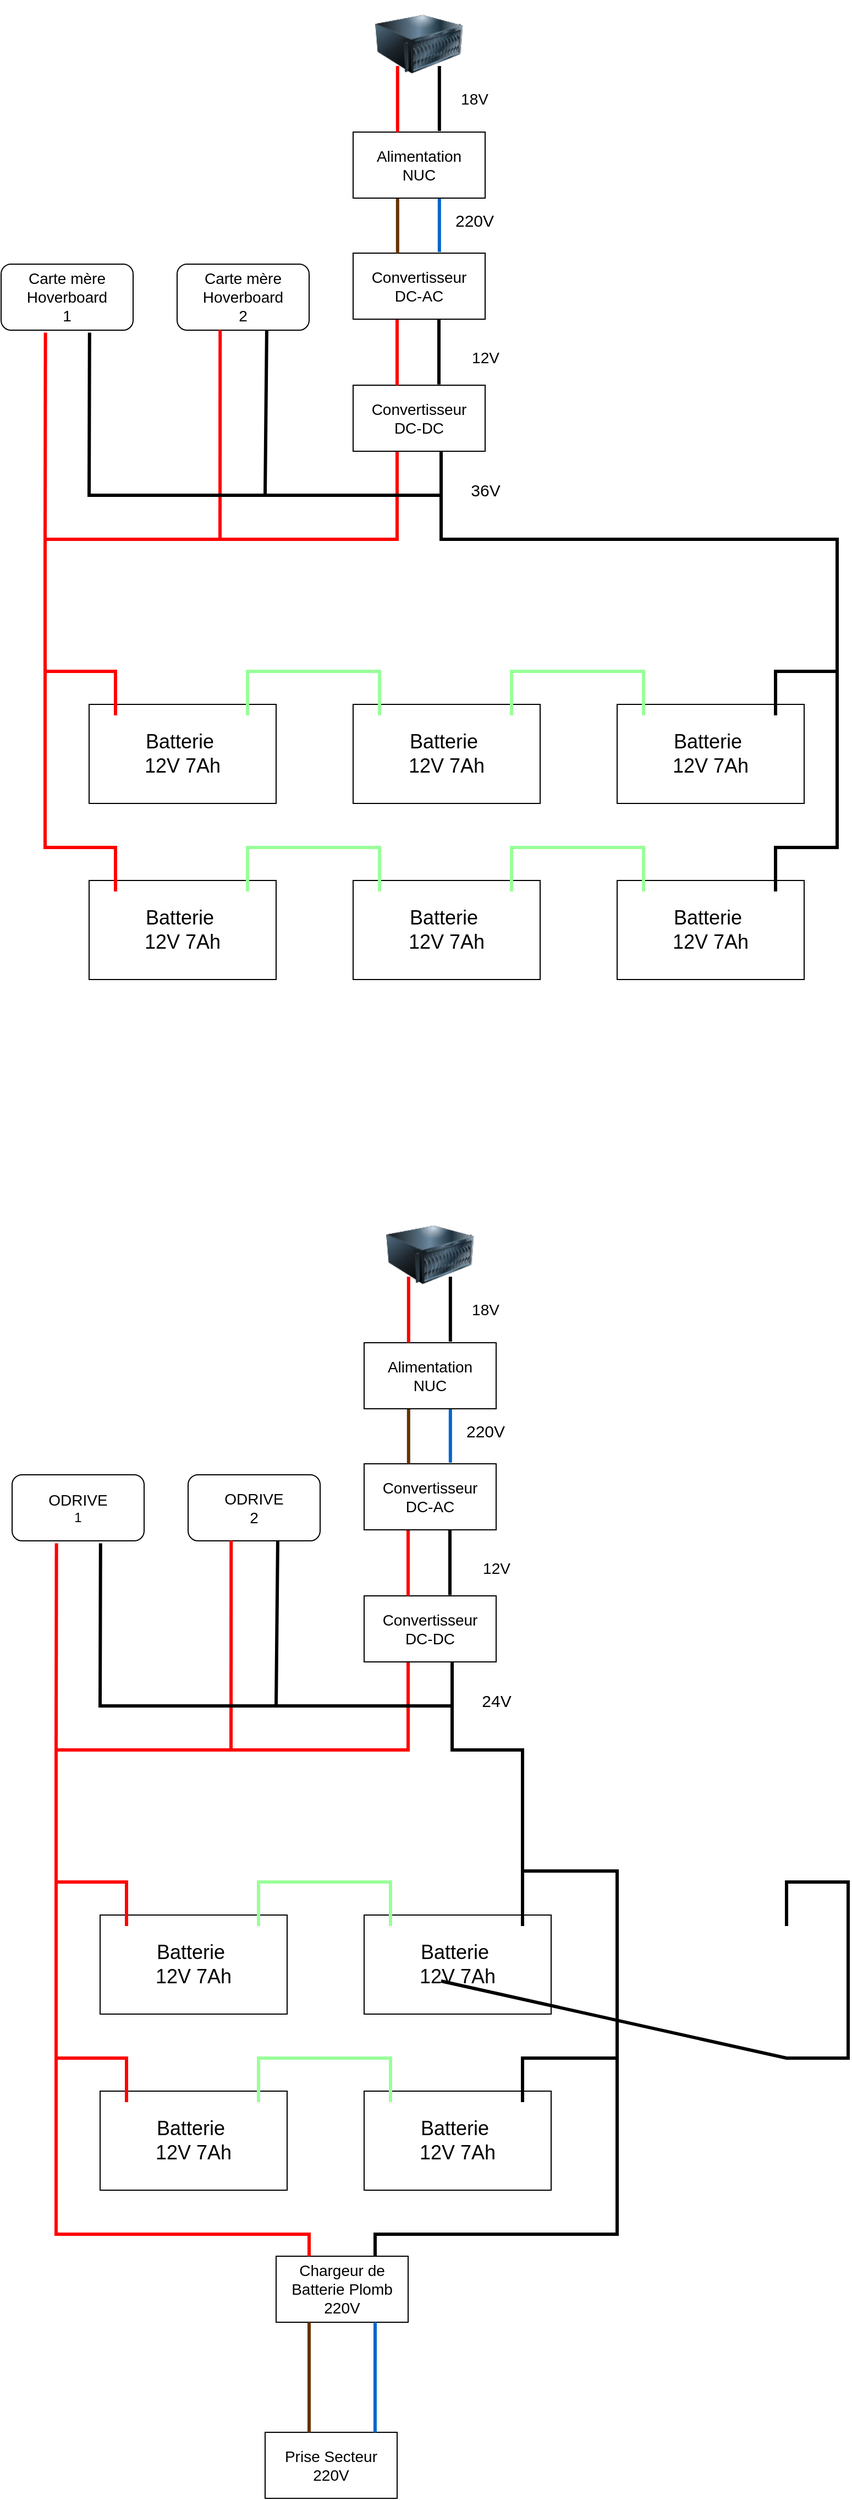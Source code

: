 <mxfile version="21.0.2" type="github">
  <diagram name="Page-1" id="TTgNuacHc4gbYRgBJWNJ">
    <mxGraphModel dx="2726" dy="2740" grid="1" gridSize="10" guides="1" tooltips="1" connect="1" arrows="1" fold="1" page="1" pageScale="1" pageWidth="827" pageHeight="1169" math="0" shadow="0">
      <root>
        <mxCell id="0" />
        <mxCell id="1" parent="0" />
        <mxCell id="q9FcZdLC-lB_A-nZc9Rd-5" value="" style="group" vertex="1" connectable="0" parent="1">
          <mxGeometry x="120" y="270" width="170" height="90" as="geometry" />
        </mxCell>
        <mxCell id="q9FcZdLC-lB_A-nZc9Rd-1" value="&lt;font style=&quot;font-size: 18px;&quot;&gt;Batterie&amp;nbsp;&lt;br&gt;12V 7Ah&lt;/font&gt;" style="rounded=0;whiteSpace=wrap;html=1;" vertex="1" parent="q9FcZdLC-lB_A-nZc9Rd-5">
          <mxGeometry width="170" height="90" as="geometry" />
        </mxCell>
        <mxCell id="q9FcZdLC-lB_A-nZc9Rd-3" value="" style="shape=image;html=1;verticalAlign=top;verticalLabelPosition=bottom;labelBackgroundColor=#ffffff;imageAspect=0;aspect=fixed;image=https://cdn4.iconfinder.com/data/icons/ionicons/512/icon-minus-circled-128.png" vertex="1" parent="q9FcZdLC-lB_A-nZc9Rd-5">
          <mxGeometry x="130" y="10" width="28" height="28" as="geometry" />
        </mxCell>
        <mxCell id="q9FcZdLC-lB_A-nZc9Rd-4" value="" style="shape=image;html=1;verticalAlign=top;verticalLabelPosition=bottom;labelBackgroundColor=#ffffff;imageAspect=0;aspect=fixed;image=https://cdn4.iconfinder.com/data/icons/ionicons/512/icon-plus-circled-128.png;imageBackground=none;" vertex="1" parent="q9FcZdLC-lB_A-nZc9Rd-5">
          <mxGeometry x="10" y="10" width="28" height="28" as="geometry" />
        </mxCell>
        <mxCell id="q9FcZdLC-lB_A-nZc9Rd-6" value="" style="group" vertex="1" connectable="0" parent="1">
          <mxGeometry x="360" y="270" width="170" height="90" as="geometry" />
        </mxCell>
        <mxCell id="q9FcZdLC-lB_A-nZc9Rd-7" value="&lt;font style=&quot;font-size: 18px;&quot;&gt;Batterie&amp;nbsp;&lt;br&gt;12V 7Ah&lt;/font&gt;" style="rounded=0;whiteSpace=wrap;html=1;" vertex="1" parent="q9FcZdLC-lB_A-nZc9Rd-6">
          <mxGeometry width="170" height="90" as="geometry" />
        </mxCell>
        <mxCell id="q9FcZdLC-lB_A-nZc9Rd-8" value="" style="shape=image;html=1;verticalAlign=top;verticalLabelPosition=bottom;labelBackgroundColor=#ffffff;imageAspect=0;aspect=fixed;image=https://cdn4.iconfinder.com/data/icons/ionicons/512/icon-minus-circled-128.png" vertex="1" parent="q9FcZdLC-lB_A-nZc9Rd-6">
          <mxGeometry x="130" y="10" width="28" height="28" as="geometry" />
        </mxCell>
        <mxCell id="q9FcZdLC-lB_A-nZc9Rd-9" value="" style="shape=image;html=1;verticalAlign=top;verticalLabelPosition=bottom;labelBackgroundColor=#ffffff;imageAspect=0;aspect=fixed;image=https://cdn4.iconfinder.com/data/icons/ionicons/512/icon-plus-circled-128.png;imageBackground=none;" vertex="1" parent="q9FcZdLC-lB_A-nZc9Rd-6">
          <mxGeometry x="10" y="10" width="28" height="28" as="geometry" />
        </mxCell>
        <mxCell id="q9FcZdLC-lB_A-nZc9Rd-10" value="" style="group" vertex="1" connectable="0" parent="1">
          <mxGeometry x="600" y="270" width="170" height="90" as="geometry" />
        </mxCell>
        <mxCell id="q9FcZdLC-lB_A-nZc9Rd-11" value="&lt;font style=&quot;font-size: 18px;&quot;&gt;Batterie&amp;nbsp;&lt;br&gt;12V 7Ah&lt;/font&gt;" style="rounded=0;whiteSpace=wrap;html=1;" vertex="1" parent="q9FcZdLC-lB_A-nZc9Rd-10">
          <mxGeometry width="170" height="90" as="geometry" />
        </mxCell>
        <mxCell id="q9FcZdLC-lB_A-nZc9Rd-12" value="" style="shape=image;html=1;verticalAlign=top;verticalLabelPosition=bottom;labelBackgroundColor=#ffffff;imageAspect=0;aspect=fixed;image=https://cdn4.iconfinder.com/data/icons/ionicons/512/icon-minus-circled-128.png" vertex="1" parent="q9FcZdLC-lB_A-nZc9Rd-10">
          <mxGeometry x="130" y="10" width="28" height="28" as="geometry" />
        </mxCell>
        <mxCell id="q9FcZdLC-lB_A-nZc9Rd-13" value="" style="shape=image;html=1;verticalAlign=top;verticalLabelPosition=bottom;labelBackgroundColor=#ffffff;imageAspect=0;aspect=fixed;image=https://cdn4.iconfinder.com/data/icons/ionicons/512/icon-plus-circled-128.png;imageBackground=none;" vertex="1" parent="q9FcZdLC-lB_A-nZc9Rd-10">
          <mxGeometry x="10" y="10" width="28" height="28" as="geometry" />
        </mxCell>
        <mxCell id="q9FcZdLC-lB_A-nZc9Rd-14" value="" style="group" vertex="1" connectable="0" parent="1">
          <mxGeometry x="120" y="110" width="170" height="90" as="geometry" />
        </mxCell>
        <mxCell id="q9FcZdLC-lB_A-nZc9Rd-15" value="&lt;font style=&quot;font-size: 18px;&quot;&gt;Batterie&amp;nbsp;&lt;br&gt;12V 7Ah&lt;/font&gt;" style="rounded=0;whiteSpace=wrap;html=1;" vertex="1" parent="q9FcZdLC-lB_A-nZc9Rd-14">
          <mxGeometry width="170" height="90" as="geometry" />
        </mxCell>
        <mxCell id="q9FcZdLC-lB_A-nZc9Rd-16" value="" style="shape=image;html=1;verticalAlign=top;verticalLabelPosition=bottom;labelBackgroundColor=#ffffff;imageAspect=0;aspect=fixed;image=https://cdn4.iconfinder.com/data/icons/ionicons/512/icon-minus-circled-128.png" vertex="1" parent="q9FcZdLC-lB_A-nZc9Rd-14">
          <mxGeometry x="130" y="10" width="28" height="28" as="geometry" />
        </mxCell>
        <mxCell id="q9FcZdLC-lB_A-nZc9Rd-17" value="" style="shape=image;html=1;verticalAlign=top;verticalLabelPosition=bottom;labelBackgroundColor=#ffffff;imageAspect=0;aspect=fixed;image=https://cdn4.iconfinder.com/data/icons/ionicons/512/icon-plus-circled-128.png;imageBackground=none;" vertex="1" parent="q9FcZdLC-lB_A-nZc9Rd-14">
          <mxGeometry x="10" y="10" width="28" height="28" as="geometry" />
        </mxCell>
        <mxCell id="q9FcZdLC-lB_A-nZc9Rd-18" value="" style="group" vertex="1" connectable="0" parent="1">
          <mxGeometry x="360" y="110" width="170" height="90" as="geometry" />
        </mxCell>
        <mxCell id="q9FcZdLC-lB_A-nZc9Rd-19" value="&lt;font style=&quot;font-size: 18px;&quot;&gt;Batterie&amp;nbsp;&lt;br&gt;12V 7Ah&lt;/font&gt;" style="rounded=0;whiteSpace=wrap;html=1;" vertex="1" parent="q9FcZdLC-lB_A-nZc9Rd-18">
          <mxGeometry width="170" height="90" as="geometry" />
        </mxCell>
        <mxCell id="q9FcZdLC-lB_A-nZc9Rd-20" value="" style="shape=image;html=1;verticalAlign=top;verticalLabelPosition=bottom;labelBackgroundColor=#ffffff;imageAspect=0;aspect=fixed;image=https://cdn4.iconfinder.com/data/icons/ionicons/512/icon-minus-circled-128.png" vertex="1" parent="q9FcZdLC-lB_A-nZc9Rd-18">
          <mxGeometry x="130" y="10" width="28" height="28" as="geometry" />
        </mxCell>
        <mxCell id="q9FcZdLC-lB_A-nZc9Rd-21" value="" style="shape=image;html=1;verticalAlign=top;verticalLabelPosition=bottom;labelBackgroundColor=#ffffff;imageAspect=0;aspect=fixed;image=https://cdn4.iconfinder.com/data/icons/ionicons/512/icon-plus-circled-128.png;imageBackground=none;" vertex="1" parent="q9FcZdLC-lB_A-nZc9Rd-18">
          <mxGeometry x="10" y="10" width="28" height="28" as="geometry" />
        </mxCell>
        <mxCell id="q9FcZdLC-lB_A-nZc9Rd-22" value="" style="group" vertex="1" connectable="0" parent="1">
          <mxGeometry x="600" y="110" width="170" height="90" as="geometry" />
        </mxCell>
        <mxCell id="q9FcZdLC-lB_A-nZc9Rd-23" value="&lt;font style=&quot;font-size: 18px;&quot;&gt;Batterie&amp;nbsp;&lt;br&gt;12V 7Ah&lt;/font&gt;" style="rounded=0;whiteSpace=wrap;html=1;" vertex="1" parent="q9FcZdLC-lB_A-nZc9Rd-22">
          <mxGeometry width="170" height="90" as="geometry" />
        </mxCell>
        <mxCell id="q9FcZdLC-lB_A-nZc9Rd-24" value="" style="shape=image;html=1;verticalAlign=top;verticalLabelPosition=bottom;labelBackgroundColor=#ffffff;imageAspect=0;aspect=fixed;image=https://cdn4.iconfinder.com/data/icons/ionicons/512/icon-minus-circled-128.png" vertex="1" parent="q9FcZdLC-lB_A-nZc9Rd-22">
          <mxGeometry x="130" y="10" width="28" height="28" as="geometry" />
        </mxCell>
        <mxCell id="q9FcZdLC-lB_A-nZc9Rd-25" value="" style="shape=image;html=1;verticalAlign=top;verticalLabelPosition=bottom;labelBackgroundColor=#ffffff;imageAspect=0;aspect=fixed;image=https://cdn4.iconfinder.com/data/icons/ionicons/512/icon-plus-circled-128.png;imageBackground=none;" vertex="1" parent="q9FcZdLC-lB_A-nZc9Rd-22">
          <mxGeometry x="10" y="10" width="28" height="28" as="geometry" />
        </mxCell>
        <mxCell id="q9FcZdLC-lB_A-nZc9Rd-26" value="" style="endArrow=none;html=1;rounded=0;exitX=0.5;exitY=0;exitDx=0;exitDy=0;entryX=0.5;entryY=0;entryDx=0;entryDy=0;strokeWidth=3;strokeColor=#99FF99;" edge="1" parent="1" source="q9FcZdLC-lB_A-nZc9Rd-3" target="q9FcZdLC-lB_A-nZc9Rd-9">
          <mxGeometry width="50" height="50" relative="1" as="geometry">
            <mxPoint x="300" y="220" as="sourcePoint" />
            <mxPoint x="350" y="170" as="targetPoint" />
            <Array as="points">
              <mxPoint x="264" y="240" />
              <mxPoint x="384" y="240" />
            </Array>
          </mxGeometry>
        </mxCell>
        <mxCell id="q9FcZdLC-lB_A-nZc9Rd-27" value="" style="endArrow=none;html=1;rounded=0;exitX=0.5;exitY=0;exitDx=0;exitDy=0;entryX=0.5;entryY=0;entryDx=0;entryDy=0;strokeWidth=3;strokeColor=#99FF99;" edge="1" parent="1" source="q9FcZdLC-lB_A-nZc9Rd-13" target="q9FcZdLC-lB_A-nZc9Rd-8">
          <mxGeometry width="50" height="50" relative="1" as="geometry">
            <mxPoint x="300" y="220" as="sourcePoint" />
            <mxPoint x="350" y="170" as="targetPoint" />
            <Array as="points">
              <mxPoint x="624" y="240" />
              <mxPoint x="504" y="240" />
            </Array>
          </mxGeometry>
        </mxCell>
        <mxCell id="q9FcZdLC-lB_A-nZc9Rd-28" value="" style="endArrow=none;html=1;rounded=0;exitX=0.5;exitY=0;exitDx=0;exitDy=0;entryX=0.5;entryY=0;entryDx=0;entryDy=0;strokeWidth=3;strokeColor=#99FF99;" edge="1" parent="1" source="q9FcZdLC-lB_A-nZc9Rd-16" target="q9FcZdLC-lB_A-nZc9Rd-21">
          <mxGeometry width="50" height="50" relative="1" as="geometry">
            <mxPoint x="300" y="220" as="sourcePoint" />
            <mxPoint x="350" y="170" as="targetPoint" />
            <Array as="points">
              <mxPoint x="264" y="80" />
              <mxPoint x="384" y="80" />
            </Array>
          </mxGeometry>
        </mxCell>
        <mxCell id="q9FcZdLC-lB_A-nZc9Rd-30" value="" style="endArrow=none;html=1;rounded=0;entryX=0.5;entryY=0;entryDx=0;entryDy=0;exitX=0.5;exitY=0;exitDx=0;exitDy=0;strokeWidth=3;strokeColor=#99FF99;" edge="1" parent="1" source="q9FcZdLC-lB_A-nZc9Rd-20" target="q9FcZdLC-lB_A-nZc9Rd-25">
          <mxGeometry width="50" height="50" relative="1" as="geometry">
            <mxPoint x="300" y="220" as="sourcePoint" />
            <mxPoint x="350" y="170" as="targetPoint" />
            <Array as="points">
              <mxPoint x="504" y="80" />
              <mxPoint x="624" y="80" />
            </Array>
          </mxGeometry>
        </mxCell>
        <mxCell id="q9FcZdLC-lB_A-nZc9Rd-31" value="" style="endArrow=none;html=1;rounded=0;exitX=0.5;exitY=0;exitDx=0;exitDy=0;entryX=0.5;entryY=0;entryDx=0;entryDy=0;strokeWidth=3;strokeColor=#FF0000;" edge="1" parent="1" source="q9FcZdLC-lB_A-nZc9Rd-4" target="q9FcZdLC-lB_A-nZc9Rd-17">
          <mxGeometry width="50" height="50" relative="1" as="geometry">
            <mxPoint x="360" y="230" as="sourcePoint" />
            <mxPoint x="410" y="180" as="targetPoint" />
            <Array as="points">
              <mxPoint x="144" y="240" />
              <mxPoint x="80" y="240" />
              <mxPoint x="80" y="80" />
              <mxPoint x="144" y="80" />
            </Array>
          </mxGeometry>
        </mxCell>
        <mxCell id="q9FcZdLC-lB_A-nZc9Rd-32" value="" style="endArrow=none;html=1;rounded=0;exitX=0.5;exitY=0;exitDx=0;exitDy=0;entryX=0.5;entryY=0;entryDx=0;entryDy=0;strokeWidth=3;" edge="1" parent="1" source="q9FcZdLC-lB_A-nZc9Rd-12" target="q9FcZdLC-lB_A-nZc9Rd-24">
          <mxGeometry width="50" height="50" relative="1" as="geometry">
            <mxPoint x="430" y="170" as="sourcePoint" />
            <mxPoint x="480" y="120" as="targetPoint" />
            <Array as="points">
              <mxPoint x="744" y="240" />
              <mxPoint x="800" y="240" />
              <mxPoint x="800" y="80" />
              <mxPoint x="744" y="80" />
            </Array>
          </mxGeometry>
        </mxCell>
        <mxCell id="q9FcZdLC-lB_A-nZc9Rd-33" value="" style="endArrow=none;html=1;rounded=0;strokeWidth=3;strokeColor=#FF0000;" edge="1" parent="1">
          <mxGeometry width="50" height="50" relative="1" as="geometry">
            <mxPoint x="80" y="80" as="sourcePoint" />
            <mxPoint x="400" y="-120" as="targetPoint" />
            <Array as="points">
              <mxPoint x="80" y="-40" />
              <mxPoint x="400" y="-40" />
            </Array>
          </mxGeometry>
        </mxCell>
        <mxCell id="q9FcZdLC-lB_A-nZc9Rd-34" value="" style="endArrow=none;html=1;rounded=0;strokeWidth=3;" edge="1" parent="1">
          <mxGeometry width="50" height="50" relative="1" as="geometry">
            <mxPoint x="800" y="80" as="sourcePoint" />
            <mxPoint x="440" y="-120" as="targetPoint" />
            <Array as="points">
              <mxPoint x="800" y="-40" />
              <mxPoint x="440" y="-40" />
            </Array>
          </mxGeometry>
        </mxCell>
        <mxCell id="q9FcZdLC-lB_A-nZc9Rd-35" value="&lt;font style=&quot;font-size: 15px;&quot;&gt;36V&lt;/font&gt;" style="text;html=1;align=center;verticalAlign=middle;resizable=0;points=[];autosize=1;strokeColor=none;fillColor=none;" vertex="1" parent="1">
          <mxGeometry x="455" y="-100" width="50" height="30" as="geometry" />
        </mxCell>
        <mxCell id="q9FcZdLC-lB_A-nZc9Rd-36" value="&lt;font style=&quot;font-size: 14px;&quot;&gt;Convertisseur &lt;br&gt;DC-DC&lt;br&gt;&lt;/font&gt;" style="rounded=0;whiteSpace=wrap;html=1;" vertex="1" parent="1">
          <mxGeometry x="360" y="-180" width="120" height="60" as="geometry" />
        </mxCell>
        <mxCell id="q9FcZdLC-lB_A-nZc9Rd-37" value="" style="endArrow=none;html=1;rounded=0;strokeWidth=3;strokeColor=#FF0000;" edge="1" parent="1">
          <mxGeometry width="50" height="50" relative="1" as="geometry">
            <mxPoint x="400" y="-240" as="sourcePoint" />
            <mxPoint x="400" y="-180" as="targetPoint" />
          </mxGeometry>
        </mxCell>
        <mxCell id="q9FcZdLC-lB_A-nZc9Rd-38" value="" style="endArrow=none;html=1;rounded=0;entryX=0.65;entryY=-0.012;entryDx=0;entryDy=0;entryPerimeter=0;strokeWidth=3;" edge="1" parent="1" target="q9FcZdLC-lB_A-nZc9Rd-36">
          <mxGeometry width="50" height="50" relative="1" as="geometry">
            <mxPoint x="438" y="-240" as="sourcePoint" />
            <mxPoint x="410" y="-170" as="targetPoint" />
          </mxGeometry>
        </mxCell>
        <mxCell id="q9FcZdLC-lB_A-nZc9Rd-39" value="&lt;font style=&quot;font-size: 14px;&quot;&gt;12V&lt;/font&gt;" style="text;html=1;align=center;verticalAlign=middle;resizable=0;points=[];autosize=1;strokeColor=none;fillColor=none;" vertex="1" parent="1">
          <mxGeometry x="455" y="-220" width="50" height="30" as="geometry" />
        </mxCell>
        <mxCell id="q9FcZdLC-lB_A-nZc9Rd-40" value="&lt;font style=&quot;font-size: 14px;&quot;&gt;Convertisseur &lt;br&gt;DC-AC&lt;/font&gt;" style="rounded=0;whiteSpace=wrap;html=1;" vertex="1" parent="1">
          <mxGeometry x="360" y="-300" width="120" height="60" as="geometry" />
        </mxCell>
        <mxCell id="q9FcZdLC-lB_A-nZc9Rd-41" value="" style="endArrow=none;html=1;rounded=0;strokeWidth=3;strokeColor=#663300;" edge="1" parent="1">
          <mxGeometry width="50" height="50" relative="1" as="geometry">
            <mxPoint x="400.41" y="-360" as="sourcePoint" />
            <mxPoint x="400.41" y="-300" as="targetPoint" />
          </mxGeometry>
        </mxCell>
        <mxCell id="q9FcZdLC-lB_A-nZc9Rd-42" value="" style="endArrow=none;html=1;rounded=0;entryX=0.65;entryY=-0.012;entryDx=0;entryDy=0;entryPerimeter=0;strokeWidth=3;strokeColor=#0066CC;" edge="1" parent="1">
          <mxGeometry width="50" height="50" relative="1" as="geometry">
            <mxPoint x="438.41" y="-360" as="sourcePoint" />
            <mxPoint x="438.41" y="-301" as="targetPoint" />
          </mxGeometry>
        </mxCell>
        <mxCell id="q9FcZdLC-lB_A-nZc9Rd-43" value="&lt;font style=&quot;font-size: 15px;&quot;&gt;220V&lt;/font&gt;" style="text;html=1;align=center;verticalAlign=middle;resizable=0;points=[];autosize=1;strokeColor=none;fillColor=none;" vertex="1" parent="1">
          <mxGeometry x="440" y="-345" width="60" height="30" as="geometry" />
        </mxCell>
        <mxCell id="q9FcZdLC-lB_A-nZc9Rd-44" value="&lt;font style=&quot;font-size: 14px;&quot;&gt;Alimentation&lt;br&gt;NUC&lt;/font&gt;" style="rounded=0;whiteSpace=wrap;html=1;" vertex="1" parent="1">
          <mxGeometry x="360" y="-410" width="120" height="60" as="geometry" />
        </mxCell>
        <mxCell id="q9FcZdLC-lB_A-nZc9Rd-45" value="" style="image;html=1;image=img/lib/clip_art/computers/Server_128x128.png" vertex="1" parent="1">
          <mxGeometry x="380" y="-530" width="80" height="80" as="geometry" />
        </mxCell>
        <mxCell id="q9FcZdLC-lB_A-nZc9Rd-48" value="" style="endArrow=none;html=1;rounded=0;strokeWidth=3;strokeColor=#FF0000;" edge="1" parent="1">
          <mxGeometry width="50" height="50" relative="1" as="geometry">
            <mxPoint x="400.41" y="-470" as="sourcePoint" />
            <mxPoint x="400.41" y="-410" as="targetPoint" />
          </mxGeometry>
        </mxCell>
        <mxCell id="q9FcZdLC-lB_A-nZc9Rd-49" value="" style="endArrow=none;html=1;rounded=0;entryX=0.65;entryY=-0.012;entryDx=0;entryDy=0;entryPerimeter=0;strokeWidth=3;strokeColor=#000000;" edge="1" parent="1">
          <mxGeometry width="50" height="50" relative="1" as="geometry">
            <mxPoint x="438.41" y="-470" as="sourcePoint" />
            <mxPoint x="438.41" y="-411" as="targetPoint" />
          </mxGeometry>
        </mxCell>
        <mxCell id="q9FcZdLC-lB_A-nZc9Rd-50" value="&lt;font style=&quot;font-size: 14px;&quot;&gt;18V&lt;/font&gt;" style="text;html=1;align=center;verticalAlign=middle;resizable=0;points=[];autosize=1;strokeColor=none;fillColor=none;" vertex="1" parent="1">
          <mxGeometry x="445" y="-455" width="50" height="30" as="geometry" />
        </mxCell>
        <mxCell id="q9FcZdLC-lB_A-nZc9Rd-52" value="&lt;font style=&quot;font-size: 14px;&quot;&gt;Carte mère Hoverboard&lt;br&gt;1&lt;/font&gt;" style="rounded=1;whiteSpace=wrap;html=1;" vertex="1" parent="1">
          <mxGeometry x="40" y="-290" width="120" height="60" as="geometry" />
        </mxCell>
        <mxCell id="q9FcZdLC-lB_A-nZc9Rd-53" value="&lt;font style=&quot;font-size: 14px;&quot;&gt;Carte mère Hoverboard&lt;br&gt;2&lt;br&gt;&lt;/font&gt;" style="rounded=1;whiteSpace=wrap;html=1;" vertex="1" parent="1">
          <mxGeometry x="200" y="-290" width="120" height="60" as="geometry" />
        </mxCell>
        <mxCell id="q9FcZdLC-lB_A-nZc9Rd-54" value="" style="endArrow=none;html=1;rounded=0;entryX=0.679;entryY=0.998;entryDx=0;entryDy=0;entryPerimeter=0;strokeWidth=3;" edge="1" parent="1" target="q9FcZdLC-lB_A-nZc9Rd-53">
          <mxGeometry width="50" height="50" relative="1" as="geometry">
            <mxPoint x="280" y="-80" as="sourcePoint" />
            <mxPoint x="440" y="-270" as="targetPoint" />
          </mxGeometry>
        </mxCell>
        <mxCell id="q9FcZdLC-lB_A-nZc9Rd-55" value="" style="endArrow=none;html=1;rounded=0;entryX=0.326;entryY=0.998;entryDx=0;entryDy=0;entryPerimeter=0;strokeWidth=3;strokeColor=#FF0000;" edge="1" parent="1" target="q9FcZdLC-lB_A-nZc9Rd-53">
          <mxGeometry width="50" height="50" relative="1" as="geometry">
            <mxPoint x="239" y="-40" as="sourcePoint" />
            <mxPoint x="440" y="-270" as="targetPoint" />
          </mxGeometry>
        </mxCell>
        <mxCell id="q9FcZdLC-lB_A-nZc9Rd-56" value="" style="endArrow=none;html=1;rounded=0;entryX=0.67;entryY=1.037;entryDx=0;entryDy=0;entryPerimeter=0;strokeWidth=3;" edge="1" parent="1" target="q9FcZdLC-lB_A-nZc9Rd-52">
          <mxGeometry width="50" height="50" relative="1" as="geometry">
            <mxPoint x="440" y="-80" as="sourcePoint" />
            <mxPoint x="140" y="-200" as="targetPoint" />
            <Array as="points">
              <mxPoint x="120" y="-80" />
            </Array>
          </mxGeometry>
        </mxCell>
        <mxCell id="q9FcZdLC-lB_A-nZc9Rd-57" value="" style="endArrow=none;html=1;rounded=0;entryX=0.336;entryY=1.037;entryDx=0;entryDy=0;entryPerimeter=0;strokeWidth=3;strokeColor=#FF0000;" edge="1" parent="1" target="q9FcZdLC-lB_A-nZc9Rd-52">
          <mxGeometry width="50" height="50" relative="1" as="geometry">
            <mxPoint x="80" y="-40" as="sourcePoint" />
            <mxPoint x="110" y="-160" as="targetPoint" />
          </mxGeometry>
        </mxCell>
        <mxCell id="q9FcZdLC-lB_A-nZc9Rd-59" value="" style="group" vertex="1" connectable="0" parent="1">
          <mxGeometry x="130" y="1370" width="170" height="90" as="geometry" />
        </mxCell>
        <mxCell id="q9FcZdLC-lB_A-nZc9Rd-60" value="&lt;font style=&quot;font-size: 18px;&quot;&gt;Batterie&amp;nbsp;&lt;br&gt;12V 7Ah&lt;/font&gt;" style="rounded=0;whiteSpace=wrap;html=1;" vertex="1" parent="q9FcZdLC-lB_A-nZc9Rd-59">
          <mxGeometry width="170" height="90" as="geometry" />
        </mxCell>
        <mxCell id="q9FcZdLC-lB_A-nZc9Rd-61" value="" style="shape=image;html=1;verticalAlign=top;verticalLabelPosition=bottom;labelBackgroundColor=#ffffff;imageAspect=0;aspect=fixed;image=https://cdn4.iconfinder.com/data/icons/ionicons/512/icon-minus-circled-128.png" vertex="1" parent="q9FcZdLC-lB_A-nZc9Rd-59">
          <mxGeometry x="130" y="10" width="28" height="28" as="geometry" />
        </mxCell>
        <mxCell id="q9FcZdLC-lB_A-nZc9Rd-62" value="" style="shape=image;html=1;verticalAlign=top;verticalLabelPosition=bottom;labelBackgroundColor=#ffffff;imageAspect=0;aspect=fixed;image=https://cdn4.iconfinder.com/data/icons/ionicons/512/icon-plus-circled-128.png;imageBackground=none;" vertex="1" parent="q9FcZdLC-lB_A-nZc9Rd-59">
          <mxGeometry x="10" y="10" width="28" height="28" as="geometry" />
        </mxCell>
        <mxCell id="q9FcZdLC-lB_A-nZc9Rd-63" value="" style="group" vertex="1" connectable="0" parent="1">
          <mxGeometry x="370" y="1370" width="170" height="90" as="geometry" />
        </mxCell>
        <mxCell id="q9FcZdLC-lB_A-nZc9Rd-64" value="&lt;font style=&quot;font-size: 18px;&quot;&gt;Batterie&amp;nbsp;&lt;br&gt;12V 7Ah&lt;/font&gt;" style="rounded=0;whiteSpace=wrap;html=1;" vertex="1" parent="q9FcZdLC-lB_A-nZc9Rd-63">
          <mxGeometry width="170" height="90" as="geometry" />
        </mxCell>
        <mxCell id="q9FcZdLC-lB_A-nZc9Rd-65" value="" style="shape=image;html=1;verticalAlign=top;verticalLabelPosition=bottom;labelBackgroundColor=#ffffff;imageAspect=0;aspect=fixed;image=https://cdn4.iconfinder.com/data/icons/ionicons/512/icon-minus-circled-128.png" vertex="1" parent="q9FcZdLC-lB_A-nZc9Rd-63">
          <mxGeometry x="130" y="10" width="28" height="28" as="geometry" />
        </mxCell>
        <mxCell id="q9FcZdLC-lB_A-nZc9Rd-66" value="" style="shape=image;html=1;verticalAlign=top;verticalLabelPosition=bottom;labelBackgroundColor=#ffffff;imageAspect=0;aspect=fixed;image=https://cdn4.iconfinder.com/data/icons/ionicons/512/icon-plus-circled-128.png;imageBackground=none;" vertex="1" parent="q9FcZdLC-lB_A-nZc9Rd-63">
          <mxGeometry x="10" y="10" width="28" height="28" as="geometry" />
        </mxCell>
        <mxCell id="q9FcZdLC-lB_A-nZc9Rd-71" value="" style="group" vertex="1" connectable="0" parent="1">
          <mxGeometry x="130" y="1210" width="170" height="90" as="geometry" />
        </mxCell>
        <mxCell id="q9FcZdLC-lB_A-nZc9Rd-72" value="&lt;font style=&quot;font-size: 18px;&quot;&gt;Batterie&amp;nbsp;&lt;br&gt;12V 7Ah&lt;/font&gt;" style="rounded=0;whiteSpace=wrap;html=1;" vertex="1" parent="q9FcZdLC-lB_A-nZc9Rd-71">
          <mxGeometry width="170" height="90" as="geometry" />
        </mxCell>
        <mxCell id="q9FcZdLC-lB_A-nZc9Rd-73" value="" style="shape=image;html=1;verticalAlign=top;verticalLabelPosition=bottom;labelBackgroundColor=#ffffff;imageAspect=0;aspect=fixed;image=https://cdn4.iconfinder.com/data/icons/ionicons/512/icon-minus-circled-128.png" vertex="1" parent="q9FcZdLC-lB_A-nZc9Rd-71">
          <mxGeometry x="130" y="10" width="28" height="28" as="geometry" />
        </mxCell>
        <mxCell id="q9FcZdLC-lB_A-nZc9Rd-74" value="" style="shape=image;html=1;verticalAlign=top;verticalLabelPosition=bottom;labelBackgroundColor=#ffffff;imageAspect=0;aspect=fixed;image=https://cdn4.iconfinder.com/data/icons/ionicons/512/icon-plus-circled-128.png;imageBackground=none;" vertex="1" parent="q9FcZdLC-lB_A-nZc9Rd-71">
          <mxGeometry x="10" y="10" width="28" height="28" as="geometry" />
        </mxCell>
        <mxCell id="q9FcZdLC-lB_A-nZc9Rd-75" value="" style="group" vertex="1" connectable="0" parent="1">
          <mxGeometry x="370" y="1210" width="170" height="90" as="geometry" />
        </mxCell>
        <mxCell id="q9FcZdLC-lB_A-nZc9Rd-76" value="&lt;font style=&quot;font-size: 18px;&quot;&gt;Batterie&amp;nbsp;&lt;br&gt;12V 7Ah&lt;/font&gt;" style="rounded=0;whiteSpace=wrap;html=1;" vertex="1" parent="q9FcZdLC-lB_A-nZc9Rd-75">
          <mxGeometry width="170" height="90" as="geometry" />
        </mxCell>
        <mxCell id="q9FcZdLC-lB_A-nZc9Rd-77" value="" style="shape=image;html=1;verticalAlign=top;verticalLabelPosition=bottom;labelBackgroundColor=#ffffff;imageAspect=0;aspect=fixed;image=https://cdn4.iconfinder.com/data/icons/ionicons/512/icon-minus-circled-128.png" vertex="1" parent="q9FcZdLC-lB_A-nZc9Rd-75">
          <mxGeometry x="130" y="10" width="28" height="28" as="geometry" />
        </mxCell>
        <mxCell id="q9FcZdLC-lB_A-nZc9Rd-78" value="" style="shape=image;html=1;verticalAlign=top;verticalLabelPosition=bottom;labelBackgroundColor=#ffffff;imageAspect=0;aspect=fixed;image=https://cdn4.iconfinder.com/data/icons/ionicons/512/icon-plus-circled-128.png;imageBackground=none;" vertex="1" parent="q9FcZdLC-lB_A-nZc9Rd-75">
          <mxGeometry x="10" y="10" width="28" height="28" as="geometry" />
        </mxCell>
        <mxCell id="q9FcZdLC-lB_A-nZc9Rd-83" value="" style="endArrow=none;html=1;rounded=0;exitX=0.5;exitY=0;exitDx=0;exitDy=0;entryX=0.5;entryY=0;entryDx=0;entryDy=0;strokeWidth=3;strokeColor=#99FF99;" edge="1" parent="1" source="q9FcZdLC-lB_A-nZc9Rd-61" target="q9FcZdLC-lB_A-nZc9Rd-66">
          <mxGeometry width="50" height="50" relative="1" as="geometry">
            <mxPoint x="310" y="1320" as="sourcePoint" />
            <mxPoint x="360" y="1270" as="targetPoint" />
            <Array as="points">
              <mxPoint x="274" y="1340" />
              <mxPoint x="394" y="1340" />
            </Array>
          </mxGeometry>
        </mxCell>
        <mxCell id="q9FcZdLC-lB_A-nZc9Rd-85" value="" style="endArrow=none;html=1;rounded=0;exitX=0.5;exitY=0;exitDx=0;exitDy=0;entryX=0.5;entryY=0;entryDx=0;entryDy=0;strokeWidth=3;strokeColor=#99FF99;" edge="1" parent="1" source="q9FcZdLC-lB_A-nZc9Rd-73" target="q9FcZdLC-lB_A-nZc9Rd-78">
          <mxGeometry width="50" height="50" relative="1" as="geometry">
            <mxPoint x="310" y="1320" as="sourcePoint" />
            <mxPoint x="360" y="1270" as="targetPoint" />
            <Array as="points">
              <mxPoint x="274" y="1180" />
              <mxPoint x="394" y="1180" />
            </Array>
          </mxGeometry>
        </mxCell>
        <mxCell id="q9FcZdLC-lB_A-nZc9Rd-87" value="" style="endArrow=none;html=1;rounded=0;exitX=0.5;exitY=0;exitDx=0;exitDy=0;entryX=0.5;entryY=0;entryDx=0;entryDy=0;strokeWidth=3;strokeColor=#FF0000;" edge="1" parent="1" source="q9FcZdLC-lB_A-nZc9Rd-62" target="q9FcZdLC-lB_A-nZc9Rd-74">
          <mxGeometry width="50" height="50" relative="1" as="geometry">
            <mxPoint x="370" y="1330" as="sourcePoint" />
            <mxPoint x="420" y="1280" as="targetPoint" />
            <Array as="points">
              <mxPoint x="154" y="1340" />
              <mxPoint x="90" y="1340" />
              <mxPoint x="90" y="1180" />
              <mxPoint x="154" y="1180" />
            </Array>
          </mxGeometry>
        </mxCell>
        <mxCell id="q9FcZdLC-lB_A-nZc9Rd-88" value="" style="endArrow=none;html=1;rounded=0;exitX=0.5;exitY=0;exitDx=0;exitDy=0;entryX=0.5;entryY=0;entryDx=0;entryDy=0;strokeWidth=3;" edge="1" parent="1" source="q9FcZdLC-lB_A-nZc9Rd-69">
          <mxGeometry width="50" height="50" relative="1" as="geometry">
            <mxPoint x="440" y="1270" as="sourcePoint" />
            <mxPoint x="754.0" y="1220" as="targetPoint" />
            <Array as="points">
              <mxPoint x="754" y="1340" />
              <mxPoint x="810" y="1340" />
              <mxPoint x="810" y="1180" />
              <mxPoint x="754" y="1180" />
            </Array>
          </mxGeometry>
        </mxCell>
        <mxCell id="q9FcZdLC-lB_A-nZc9Rd-89" value="" style="endArrow=none;html=1;rounded=0;strokeWidth=3;strokeColor=#FF0000;" edge="1" parent="1">
          <mxGeometry width="50" height="50" relative="1" as="geometry">
            <mxPoint x="90" y="1180" as="sourcePoint" />
            <mxPoint x="410" y="980" as="targetPoint" />
            <Array as="points">
              <mxPoint x="90" y="1060" />
              <mxPoint x="410" y="1060" />
            </Array>
          </mxGeometry>
        </mxCell>
        <mxCell id="q9FcZdLC-lB_A-nZc9Rd-90" value="" style="endArrow=none;html=1;rounded=0;strokeWidth=3;exitX=0.5;exitY=0;exitDx=0;exitDy=0;" edge="1" parent="1" source="q9FcZdLC-lB_A-nZc9Rd-77">
          <mxGeometry width="50" height="50" relative="1" as="geometry">
            <mxPoint x="810" y="1180" as="sourcePoint" />
            <mxPoint x="450" y="980" as="targetPoint" />
            <Array as="points">
              <mxPoint x="514" y="1060" />
              <mxPoint x="450" y="1060" />
            </Array>
          </mxGeometry>
        </mxCell>
        <mxCell id="q9FcZdLC-lB_A-nZc9Rd-91" value="&lt;font style=&quot;font-size: 15px;&quot;&gt;24V&lt;/font&gt;" style="text;html=1;align=center;verticalAlign=middle;resizable=0;points=[];autosize=1;strokeColor=none;fillColor=none;" vertex="1" parent="1">
          <mxGeometry x="465" y="1000" width="50" height="30" as="geometry" />
        </mxCell>
        <mxCell id="q9FcZdLC-lB_A-nZc9Rd-92" value="&lt;font style=&quot;font-size: 14px;&quot;&gt;Convertisseur &lt;br&gt;DC-DC&lt;br&gt;&lt;/font&gt;" style="rounded=0;whiteSpace=wrap;html=1;" vertex="1" parent="1">
          <mxGeometry x="370" y="920" width="120" height="60" as="geometry" />
        </mxCell>
        <mxCell id="q9FcZdLC-lB_A-nZc9Rd-93" value="" style="endArrow=none;html=1;rounded=0;strokeWidth=3;strokeColor=#FF0000;" edge="1" parent="1">
          <mxGeometry width="50" height="50" relative="1" as="geometry">
            <mxPoint x="410" y="860" as="sourcePoint" />
            <mxPoint x="410" y="920" as="targetPoint" />
          </mxGeometry>
        </mxCell>
        <mxCell id="q9FcZdLC-lB_A-nZc9Rd-94" value="" style="endArrow=none;html=1;rounded=0;entryX=0.65;entryY=-0.012;entryDx=0;entryDy=0;entryPerimeter=0;strokeWidth=3;" edge="1" parent="1" target="q9FcZdLC-lB_A-nZc9Rd-92">
          <mxGeometry width="50" height="50" relative="1" as="geometry">
            <mxPoint x="448" y="860" as="sourcePoint" />
            <mxPoint x="420" y="930" as="targetPoint" />
          </mxGeometry>
        </mxCell>
        <mxCell id="q9FcZdLC-lB_A-nZc9Rd-95" value="&lt;font style=&quot;font-size: 14px;&quot;&gt;12V&lt;/font&gt;" style="text;html=1;align=center;verticalAlign=middle;resizable=0;points=[];autosize=1;strokeColor=none;fillColor=none;" vertex="1" parent="1">
          <mxGeometry x="465" y="880" width="50" height="30" as="geometry" />
        </mxCell>
        <mxCell id="q9FcZdLC-lB_A-nZc9Rd-96" value="&lt;font style=&quot;font-size: 14px;&quot;&gt;Convertisseur &lt;br&gt;DC-AC&lt;/font&gt;" style="rounded=0;whiteSpace=wrap;html=1;" vertex="1" parent="1">
          <mxGeometry x="370" y="800" width="120" height="60" as="geometry" />
        </mxCell>
        <mxCell id="q9FcZdLC-lB_A-nZc9Rd-97" value="" style="endArrow=none;html=1;rounded=0;strokeWidth=3;strokeColor=#663300;" edge="1" parent="1">
          <mxGeometry width="50" height="50" relative="1" as="geometry">
            <mxPoint x="410.41" y="740" as="sourcePoint" />
            <mxPoint x="410.41" y="800" as="targetPoint" />
          </mxGeometry>
        </mxCell>
        <mxCell id="q9FcZdLC-lB_A-nZc9Rd-98" value="" style="endArrow=none;html=1;rounded=0;entryX=0.65;entryY=-0.012;entryDx=0;entryDy=0;entryPerimeter=0;strokeWidth=3;strokeColor=#0066CC;" edge="1" parent="1">
          <mxGeometry width="50" height="50" relative="1" as="geometry">
            <mxPoint x="448.41" y="740" as="sourcePoint" />
            <mxPoint x="448.41" y="799" as="targetPoint" />
          </mxGeometry>
        </mxCell>
        <mxCell id="q9FcZdLC-lB_A-nZc9Rd-99" value="&lt;font style=&quot;font-size: 15px;&quot;&gt;220V&lt;/font&gt;" style="text;html=1;align=center;verticalAlign=middle;resizable=0;points=[];autosize=1;strokeColor=none;fillColor=none;" vertex="1" parent="1">
          <mxGeometry x="450" y="755" width="60" height="30" as="geometry" />
        </mxCell>
        <mxCell id="q9FcZdLC-lB_A-nZc9Rd-100" value="&lt;font style=&quot;font-size: 14px;&quot;&gt;Alimentation&lt;br&gt;NUC&lt;/font&gt;" style="rounded=0;whiteSpace=wrap;html=1;" vertex="1" parent="1">
          <mxGeometry x="370" y="690" width="120" height="60" as="geometry" />
        </mxCell>
        <mxCell id="q9FcZdLC-lB_A-nZc9Rd-101" value="" style="image;html=1;image=img/lib/clip_art/computers/Server_128x128.png" vertex="1" parent="1">
          <mxGeometry x="390" y="570" width="80" height="80" as="geometry" />
        </mxCell>
        <mxCell id="q9FcZdLC-lB_A-nZc9Rd-102" value="" style="endArrow=none;html=1;rounded=0;strokeWidth=3;strokeColor=#FF0000;" edge="1" parent="1">
          <mxGeometry width="50" height="50" relative="1" as="geometry">
            <mxPoint x="410.41" y="630" as="sourcePoint" />
            <mxPoint x="410.41" y="690" as="targetPoint" />
          </mxGeometry>
        </mxCell>
        <mxCell id="q9FcZdLC-lB_A-nZc9Rd-103" value="" style="endArrow=none;html=1;rounded=0;entryX=0.65;entryY=-0.012;entryDx=0;entryDy=0;entryPerimeter=0;strokeWidth=3;strokeColor=#000000;" edge="1" parent="1">
          <mxGeometry width="50" height="50" relative="1" as="geometry">
            <mxPoint x="448.41" y="630" as="sourcePoint" />
            <mxPoint x="448.41" y="689" as="targetPoint" />
          </mxGeometry>
        </mxCell>
        <mxCell id="q9FcZdLC-lB_A-nZc9Rd-104" value="&lt;font style=&quot;font-size: 14px;&quot;&gt;18V&lt;/font&gt;" style="text;html=1;align=center;verticalAlign=middle;resizable=0;points=[];autosize=1;strokeColor=none;fillColor=none;" vertex="1" parent="1">
          <mxGeometry x="455" y="645" width="50" height="30" as="geometry" />
        </mxCell>
        <mxCell id="q9FcZdLC-lB_A-nZc9Rd-105" value="&lt;span style=&quot;font-size: 14px;&quot;&gt;ODRIVE&lt;br&gt;&lt;/span&gt;1" style="rounded=1;whiteSpace=wrap;html=1;" vertex="1" parent="1">
          <mxGeometry x="50" y="810" width="120" height="60" as="geometry" />
        </mxCell>
        <mxCell id="q9FcZdLC-lB_A-nZc9Rd-106" value="&lt;font style=&quot;font-size: 14px;&quot;&gt;ODRIVE&lt;br&gt;2&lt;br&gt;&lt;/font&gt;" style="rounded=1;whiteSpace=wrap;html=1;" vertex="1" parent="1">
          <mxGeometry x="210" y="810" width="120" height="60" as="geometry" />
        </mxCell>
        <mxCell id="q9FcZdLC-lB_A-nZc9Rd-107" value="" style="endArrow=none;html=1;rounded=0;entryX=0.679;entryY=0.998;entryDx=0;entryDy=0;entryPerimeter=0;strokeWidth=3;" edge="1" parent="1" target="q9FcZdLC-lB_A-nZc9Rd-106">
          <mxGeometry width="50" height="50" relative="1" as="geometry">
            <mxPoint x="290" y="1020" as="sourcePoint" />
            <mxPoint x="450" y="830" as="targetPoint" />
          </mxGeometry>
        </mxCell>
        <mxCell id="q9FcZdLC-lB_A-nZc9Rd-108" value="" style="endArrow=none;html=1;rounded=0;entryX=0.326;entryY=0.998;entryDx=0;entryDy=0;entryPerimeter=0;strokeWidth=3;strokeColor=#FF0000;" edge="1" parent="1" target="q9FcZdLC-lB_A-nZc9Rd-106">
          <mxGeometry width="50" height="50" relative="1" as="geometry">
            <mxPoint x="249" y="1060" as="sourcePoint" />
            <mxPoint x="450" y="830" as="targetPoint" />
          </mxGeometry>
        </mxCell>
        <mxCell id="q9FcZdLC-lB_A-nZc9Rd-109" value="" style="endArrow=none;html=1;rounded=0;entryX=0.67;entryY=1.037;entryDx=0;entryDy=0;entryPerimeter=0;strokeWidth=3;" edge="1" parent="1" target="q9FcZdLC-lB_A-nZc9Rd-105">
          <mxGeometry width="50" height="50" relative="1" as="geometry">
            <mxPoint x="450" y="1020" as="sourcePoint" />
            <mxPoint x="150" y="900" as="targetPoint" />
            <Array as="points">
              <mxPoint x="130" y="1020" />
            </Array>
          </mxGeometry>
        </mxCell>
        <mxCell id="q9FcZdLC-lB_A-nZc9Rd-110" value="" style="endArrow=none;html=1;rounded=0;entryX=0.336;entryY=1.037;entryDx=0;entryDy=0;entryPerimeter=0;strokeWidth=3;strokeColor=#FF0000;" edge="1" parent="1" target="q9FcZdLC-lB_A-nZc9Rd-105">
          <mxGeometry width="50" height="50" relative="1" as="geometry">
            <mxPoint x="90" y="1060" as="sourcePoint" />
            <mxPoint x="120" y="940" as="targetPoint" />
          </mxGeometry>
        </mxCell>
        <mxCell id="q9FcZdLC-lB_A-nZc9Rd-111" value="" style="endArrow=none;html=1;rounded=0;entryX=0.5;entryY=0;entryDx=0;entryDy=0;strokeWidth=3;" edge="1" parent="1" target="q9FcZdLC-lB_A-nZc9Rd-65">
          <mxGeometry width="50" height="50" relative="1" as="geometry">
            <mxPoint x="514" y="1170" as="sourcePoint" />
            <mxPoint x="520" y="1240" as="targetPoint" />
            <Array as="points">
              <mxPoint x="600" y="1170" />
              <mxPoint x="600" y="1340" />
              <mxPoint x="514" y="1340" />
            </Array>
          </mxGeometry>
        </mxCell>
        <mxCell id="q9FcZdLC-lB_A-nZc9Rd-112" value="Prise Secteur&lt;br style=&quot;font-size: 14px;&quot;&gt;220V" style="rounded=0;whiteSpace=wrap;html=1;fontSize=14;" vertex="1" parent="1">
          <mxGeometry x="280" y="1680" width="120" height="60" as="geometry" />
        </mxCell>
        <mxCell id="q9FcZdLC-lB_A-nZc9Rd-113" value="Chargeur de Batterie Plomb 220V" style="rounded=0;whiteSpace=wrap;html=1;fontSize=14;" vertex="1" parent="1">
          <mxGeometry x="290" y="1520" width="120" height="60" as="geometry" />
        </mxCell>
        <mxCell id="q9FcZdLC-lB_A-nZc9Rd-114" value="" style="endArrow=none;html=1;rounded=0;exitX=0.75;exitY=0;exitDx=0;exitDy=0;strokeWidth=3;" edge="1" parent="1" source="q9FcZdLC-lB_A-nZc9Rd-113">
          <mxGeometry width="50" height="50" relative="1" as="geometry">
            <mxPoint x="330" y="1570" as="sourcePoint" />
            <mxPoint x="600" y="1340" as="targetPoint" />
            <Array as="points">
              <mxPoint x="380" y="1500" />
              <mxPoint x="600" y="1500" />
            </Array>
          </mxGeometry>
        </mxCell>
        <mxCell id="q9FcZdLC-lB_A-nZc9Rd-115" value="" style="endArrow=none;html=1;rounded=0;exitX=0.25;exitY=0;exitDx=0;exitDy=0;strokeWidth=3;strokeColor=#FF0000;" edge="1" parent="1" source="q9FcZdLC-lB_A-nZc9Rd-113">
          <mxGeometry width="50" height="50" relative="1" as="geometry">
            <mxPoint x="330" y="1570" as="sourcePoint" />
            <mxPoint x="90" y="1340" as="targetPoint" />
            <Array as="points">
              <mxPoint x="320" y="1500" />
              <mxPoint x="90" y="1500" />
            </Array>
          </mxGeometry>
        </mxCell>
        <mxCell id="q9FcZdLC-lB_A-nZc9Rd-116" value="" style="endArrow=none;html=1;rounded=0;entryX=0.75;entryY=1;entryDx=0;entryDy=0;exitX=0.833;exitY=0;exitDx=0;exitDy=0;exitPerimeter=0;strokeColor=#0066CC;strokeWidth=3;" edge="1" parent="1" source="q9FcZdLC-lB_A-nZc9Rd-112" target="q9FcZdLC-lB_A-nZc9Rd-113">
          <mxGeometry width="50" height="50" relative="1" as="geometry">
            <mxPoint x="330" y="1670" as="sourcePoint" />
            <mxPoint x="380" y="1620" as="targetPoint" />
          </mxGeometry>
        </mxCell>
        <mxCell id="q9FcZdLC-lB_A-nZc9Rd-117" value="" style="endArrow=none;html=1;rounded=0;entryX=0.25;entryY=1;entryDx=0;entryDy=0;strokeColor=#663300;strokeWidth=3;" edge="1" parent="1" target="q9FcZdLC-lB_A-nZc9Rd-113">
          <mxGeometry width="50" height="50" relative="1" as="geometry">
            <mxPoint x="320" y="1680" as="sourcePoint" />
            <mxPoint x="380" y="1620" as="targetPoint" />
          </mxGeometry>
        </mxCell>
      </root>
    </mxGraphModel>
  </diagram>
</mxfile>
